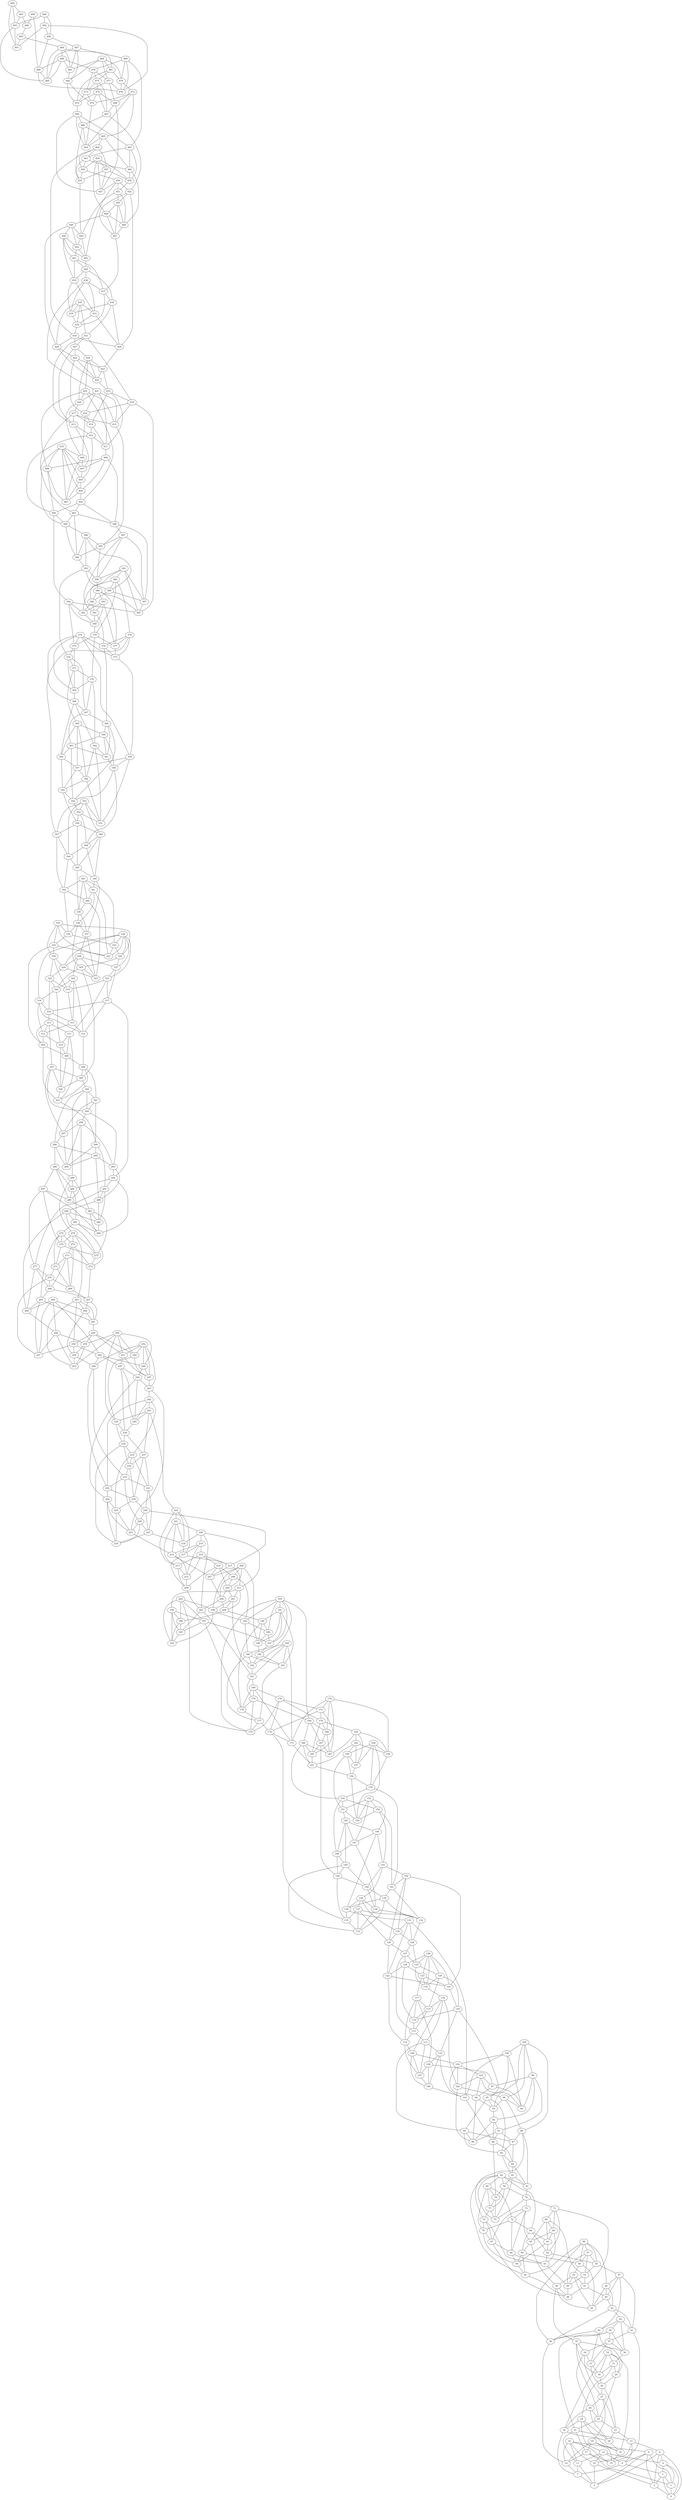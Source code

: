 graph{
469 -- 463;
433 -- 428;
80 -- 77;
472 -- 469;
471 -- 470;
433 -- 432;
471 -- 468;
434 -- 432;
471 -- 465;
82 -- 54;
435 -- 429;
471 -- 464;
435 -- 431;
82 -- 79;
435 -- 432;
470 -- 464;
82 -- 81;
435 -- 433;
469 -- 466;
435 -- 434;
469 -- 464;
436 -- 428;
80 -- 70;
436 -- 431;
81 -- 76;
469 -- 453;
436 -- 434;
82 -- 80;
468 -- 467;
82 -- 66;
437 -- 432;
468 -- 453;
437 -- 436;
467 -- 466;
80 -- 72;
80 -- 78;
467 -- 452;
438 -- 421;
82 -- 75;
262 -- 254;
62 -- 61;
95 -- 85;
262 -- 261;
63 -- 62;
63 -- 59;
263 -- 253;
65 -- 49;
73 -- 67;
60 -- 54;
72 -- 66;
263 -- 258;
263 -- 261;
72 -- 70;
58 -- 57;
263 -- 262;
73 -- 65;
264 -- 260;
71 -- 69;
61 -- 50;
265 -- 257;
71 -- 68;
265 -- 261;
60 -- 59;
265 -- 264;
64 -- 61;
266 -- 249;
71 -- 62;
60 -- 56;
59 -- 54;
266 -- 257;
62 -- 55;
72 -- 64;
266 -- 260;
71 -- 51;
64 -- 59;
266 -- 262;
70 -- 67;
70 -- 59;
73 -- 64;
266 -- 264;
438 -- 433;
34 -- 27;
35 -- 30;
432 -- 430;
438 -- 434;
431 -- 427;
438 -- 437;
431 -- 418;
34 -- 26;
439 -- 433;
431 -- 413;
439 -- 434;
430 -- 429;
430 -- 428;
440 -- 436;
35 -- 25;
430 -- 427;
440 -- 438;
440 -- 439;
441 -- 437;
33 -- 30;
429 -- 424;
441 -- 439;
429 -- 422;
441 -- 440;
428 -- 423;
427 -- 426;
442 -- 440;
32 -- 31;
35 -- 29;
427 -- 424;
443 -- 441;
34 -- 33;
427 -- 413;
443 -- 442;
426 -- 425;
33 -- 28;
109 -- 106;
260 -- 257;
108 -- 107;
261 -- 259;
260 -- 255;
109 -- 97;
260 -- 253;
259 -- 258;
259 -- 255;
259 -- 251;
259 -- 250;
258 -- 257;
258 -- 254;
258 -- 249;
256 -- 255;
256 -- 253;
256 -- 251;
143 -- 142;
146 -- 145;
160 -- 150;
426 -- 423;
118 -- 116;
119 -- 110;
144 -- 135;
160 -- 155;
425 -- 420;
145 -- 140;
426 -- 422;
160 -- 157;
119 -- 95;
425 -- 415;
147 -- 134;
426 -- 420;
146 -- 144;
160 -- 158;
425 -- 406;
147 -- 146;
160 -- 159;
425 -- 402;
161 -- 156;
162 -- 157;
142 -- 141;
424 -- 423;
162 -- 158;
424 -- 422;
162 -- 159;
143 -- 140;
424 -- 416;
145 -- 144;
162 -- 161;
423 -- 422;
117 -- 114;
164 -- 157;
423 -- 419;
117 -- 115;
145 -- 133;
164 -- 158;
144 -- 140;
421 -- 420;
143 -- 139;
164 -- 162;
421 -- 416;
422 -- 419;
164 -- 163;
119 -- 114;
251 -- 245;
421 -- 415;
358 -- 354;
251 -- 247;
421 -- 411;
420 -- 417;
358 -- 348;
252 -- 243;
420 -- 409;
97 -- 96;
252 -- 246;
357 -- 356;
252 -- 247;
357 -- 355;
419 -- 418;
252 -- 248;
356 -- 355;
419 -- 414;
252 -- 250;
356 -- 351;
419 -- 411;
355 -- 354;
252 -- 251;
355 -- 350;
418 -- 416;
254 -- 246;
418 -- 415;
254 -- 253;
354 -- 352;
418 -- 385;
255 -- 253;
98 -- 91;
353 -- 352;
417 -- 415;
255 -- 254;
353 -- 351;
417 -- 414;
256 -- 239;
353 -- 349;
417 -- 413;
256 -- 248;
353 -- 347;
417 -- 401;
256 -- 250;
353 -- 346;
244 -- 240;
137 -- 132;
244 -- 226;
131 -- 130;
123 -- 118;
124 -- 123;
131 -- 122;
243 -- 242;
124 -- 122;
126 -- 121;
134 -- 133;
243 -- 223;
124 -- 114;
242 -- 241;
131 -- 128;
134 -- 132;
136 -- 135;
242 -- 240;
136 -- 131;
242 -- 235;
123 -- 121;
132 -- 128;
242 -- 232;
137 -- 129;
241 -- 240;
125 -- 118;
126 -- 120;
241 -- 239;
135 -- 133;
241 -- 237;
122 -- 121;
241 -- 222;
125 -- 120;
240 -- 238;
126 -- 118;
131 -- 103;
239 -- 238;
123 -- 117;
244 -- 243;
245 -- 238;
245 -- 240;
245 -- 244;
246 -- 232;
246 -- 233;
247 -- 243;
248 -- 244;
248 -- 247;
249 -- 245;
249 -- 246;
249 -- 248;
250 -- 239;
250 -- 247;
76 -- 73;
74 -- 61;
416 -- 409;
415 -- 395;
76 -- 71;
85 -- 84;
414 -- 412;
414 -- 411;
83 -- 75;
413 -- 412;
77 -- 74;
83 -- 79;
84 -- 81;
413 -- 407;
412 -- 411;
412 -- 405;
74 -- 70;
74 -- 67;
412 -- 400;
411 -- 408;
84 -- 83;
142 -- 130;
410 -- 409;
85 -- 83;
410 -- 407;
83 -- 81;
410 -- 406;
410 -- 405;
76 -- 75;
416 -- 414;
58 -- 46;
398 -- 387;
69 -- 53;
39 -- 21;
398 -- 397;
58 -- 54;
95 -- 93;
399 -- 394;
52 -- 51;
68 -- 65;
399 -- 396;
56 -- 44;
69 -- 68;
68 -- 63;
400 -- 392;
53 -- 50;
57 -- 53;
52 -- 50;
68 -- 61;
400 -- 399;
58 -- 56;
401 -- 394;
51 -- 45;
57 -- 55;
67 -- 64;
37 -- 34;
401 -- 398;
67 -- 48;
69 -- 65;
401 -- 399;
52 -- 49;
38 -- 14;
52 -- 44;
51 -- 48;
56 -- 52;
402 -- 398;
57 -- 56;
66 -- 63;
50 -- 48;
402 -- 400;
53 -- 51;
55 -- 47;
66 -- 62;
37 -- 36;
402 -- 401;
69 -- 63;
55 -- 53;
57 -- 50;
66 -- 60;
54 -- 48;
404 -- 402;
58 -- 55;
65 -- 60;
404 -- 403;
58 -- 38;
405 -- 403;
95 -- 90;
346 -- 345;
410 -- 404;
347 -- 342;
410 -- 403;
347 -- 346;
410 -- 399;
348 -- 344;
409 -- 407;
348 -- 346;
155 -- 141;
409 -- 403;
154 -- 152;
349 -- 344;
408 -- 407;
349 -- 345;
408 -- 406;
349 -- 348;
408 -- 404;
350 -- 345;
408 -- 398;
350 -- 347;
407 -- 405;
350 -- 349;
406 -- 403;
352 -- 348;
406 -- 400;
352 -- 350;
155 -- 154;
405 -- 404;
352 -- 351;
239 -- 236;
17 -- 1;
22 -- 7;
238 -- 237;
21 -- 17;
238 -- 236;
237 -- 234;
16 -- 11;
21 -- 13;
237 -- 231;
21 -- 11;
237 -- 230;
23 -- 20;
20 -- 18;
19 -- 18;
236 -- 235;
236 -- 234;
19 -- 17;
235 -- 234;
16 -- 14;
13 -- 10;
236 -- 224;
14 -- 7;
235 -- 231;
19 -- 15;
235 -- 225;
16 -- 9;
16 -- 10;
13 -- 8;
22 -- 20;
18 -- 15;
16 -- 15;
23 -- 13;
19 -- 14;
234 -- 233;
233 -- 232;
13 -- 6;
234 -- 230;
97 -- 94;
139 -- 136;
393 -- 390;
137 -- 135;
397 -- 395;
397 -- 390;
396 -- 395;
137 -- 133;
397 -- 387;
396 -- 394;
397 -- 381;
396 -- 393;
396 -- 388;
138 -- 136;
138 -- 133;
139 -- 137;
139 -- 134;
395 -- 394;
139 -- 130;
395 -- 390;
394 -- 393;
138 -- 132;
393 -- 388;
393 -- 372;
376 -- 368;
233 -- 231;
376 -- 369;
233 -- 228;
376 -- 373;
376 -- 374;
232 -- 230;
376 -- 375;
232 -- 226;
231 -- 229;
377 -- 373;
231 -- 227;
378 -- 347;
230 -- 229;
378 -- 373;
230 -- 225;
378 -- 374;
378 -- 377;
229 -- 228;
379 -- 370;
229 -- 227;
379 -- 375;
229 -- 215;
379 -- 377;
228 -- 227;
380 -- 379;
228 -- 224;
228 -- 223;
381 -- 374;
227 -- 224;
227 -- 218;
226 -- 225;
226 -- 224;
226 -- 223;
225 -- 224;
225 -- 223;
223 -- 214;
222 -- 221;
222 -- 218;
222 -- 217;
222 -- 213;
221 -- 220;
221 -- 218;
221 -- 214;
387 -- 385;
221 -- 213;
220 -- 219;
386 -- 385;
220 -- 218;
386 -- 384;
220 -- 211;
386 -- 383;
220 -- 203;
386 -- 377;
384 -- 382;
384 -- 381;
219 -- 217;
219 -- 216;
383 -- 382;
219 -- 214;
383 -- 381;
219 -- 212;
218 -- 217;
383 -- 380;
383 -- 377;
217 -- 215;
382 -- 380;
217 -- 209;
216 -- 215;
381 -- 380;
216 -- 213;
388 -- 384;
325 -- 323;
216 -- 212;
325 -- 320;
215 -- 211;
216 -- 210;
325 -- 305;
120 -- 119;
215 -- 207;
324 -- 323;
324 -- 322;
214 -- 212;
322 -- 320;
214 -- 207;
213 -- 212;
322 -- 319;
213 -- 209;
322 -- 316;
321 -- 319;
211 -- 201;
212 -- 209;
321 -- 317;
122 -- 112;
120 -- 118;
211 -- 200;
120 -- 115;
321 -- 311;
211 -- 199;
320 -- 318;
320 -- 310;
92 -- 86;
210 -- 209;
121 -- 119;
210 -- 207;
319 -- 315;
210 -- 206;
46 -- 43;
313 -- 307;
388 -- 387;
47 -- 46;
210 -- 205;
47 -- 45;
312 -- 310;
389 -- 378;
47 -- 41;
47 -- 40;
209 -- 203;
312 -- 309;
389 -- 379;
49 -- 48;
104 -- 95;
389 -- 382;
311 -- 310;
208 -- 207;
499 -- 497;
389 -- 388;
311 -- 308;
208 -- 206;
499 -- 493;
311 -- 303;
390 -- 386;
208 -- 205;
310 -- 308;
499 -- 491;
45 -- 43;
208 -- 196;
391 -- 384;
310 -- 304;
208 -- 188;
391 -- 385;
309 -- 308;
391 -- 387;
207 -- 204;
49 -- 44;
206 -- 205;
309 -- 303;
391 -- 389;
498 -- 496;
206 -- 204;
391 -- 390;
102 -- 101;
308 -- 306;
498 -- 486;
206 -- 192;
497 -- 496;
46 -- 45;
101 -- 100;
392 -- 375;
308 -- 304;
497 -- 493;
392 -- 380;
495 -- 491;
45 -- 44;
205 -- 204;
102 -- 100;
307 -- 305;
102 -- 94;
392 -- 382;
205 -- 201;
46 -- 44;
307 -- 304;
103 -- 86;
496 -- 495;
49 -- 35;
392 -- 385;
204 -- 200;
204 -- 203;
370 -- 367;
148 -- 147;
149 -- 146;
375 -- 372;
376 -- 359;
375 -- 371;
151 -- 149;
148 -- 143;
203 -- 195;
203 -- 181;
202 -- 198;
149 -- 148;
374 -- 373;
202 -- 197;
374 -- 366;
202 -- 196;
373 -- 359;
202 -- 194;
372 -- 371;
202 -- 175;
149 -- 145;
372 -- 369;
149 -- 147;
372 -- 367;
201 -- 200;
201 -- 196;
371 -- 370;
200 -- 198;
148 -- 136;
201 -- 182;
371 -- 369;
200 -- 190;
371 -- 365;
370 -- 369;
199 -- 198;
10 -- 5;
104 -- 96;
26 -- 22;
313 -- 309;
98 -- 92;
188 -- 186;
495 -- 489;
26 -- 20;
313 -- 311;
10 -- 2;
25 -- 23;
108 -- 106;
98 -- 96;
494 -- 493;
27 -- 19;
187 -- 186;
313 -- 312;
25 -- 21;
9 -- 5;
105 -- 99;
494 -- 492;
186 -- 183;
314 -- 306;
12 -- 4;
494 -- 490;
108 -- 102;
186 -- 182;
493 -- 491;
315 -- 312;
104 -- 102;
185 -- 184;
493 -- 485;
315 -- 314;
185 -- 183;
8 -- 7;
98 -- 97;
185 -- 182;
316 -- 313;
492 -- 491;
106 -- 103;
9 -- 8;
185 -- 181;
316 -- 315;
492 -- 490;
8 -- 3;
7 -- 5;
105 -- 88;
99 -- 93;
185 -- 171;
99 -- 88;
317 -- 292;
492 -- 476;
105 -- 104;
104 -- 103;
317 -- 314;
184 -- 183;
490 -- 487;
11 -- 7;
26 -- 25;
317 -- 316;
105 -- 98;
184 -- 182;
9 -- 2;
490 -- 486;
11 -- 5;
24 -- 22;
318 -- 312;
489 -- 488;
184 -- 177;
24 -- 20;
6 -- 5;
318 -- 314;
489 -- 485;
107 -- 106;
105 -- 93;
183 -- 177;
318 -- 316;
489 -- 483;
9 -- 1;
24 -- 18;
182 -- 181;
24 -- 12;
301 -- 299;
365 -- 356;
301 -- 300;
489 -- 481;
488 -- 486;
365 -- 357;
302 -- 289;
488 -- 485;
116 -- 111;
365 -- 360;
302 -- 296;
488 -- 483;
365 -- 364;
115 -- 114;
302 -- 300;
488 -- 478;
366 -- 354;
302 -- 301;
115 -- 113;
366 -- 361;
303 -- 299;
487 -- 485;
366 -- 364;
304 -- 303;
487 -- 483;
367 -- 363;
116 -- 115;
487 -- 482;
305 -- 302;
367 -- 366;
487 -- 480;
305 -- 304;
486 -- 485;
368 -- 360;
117 -- 109;
486 -- 476;
306 -- 301;
368 -- 362;
116 -- 100;
306 -- 303;
117 -- 112;
368 -- 367;
484 -- 483;
306 -- 305;
484 -- 482;
369 -- 368;
307 -- 300;
307 -- 297;
484 -- 481;
370 -- 362;
301 -- 297;
300 -- 298;
300 -- 293;
299 -- 295;
299 -- 294;
299 -- 291;
298 -- 297;
298 -- 294;
298 -- 293;
298 -- 285;
297 -- 296;
297 -- 294;
296 -- 295;
296 -- 294;
199 -- 197;
362 -- 351;
199 -- 195;
126 -- 123;
128 -- 127;
130 -- 129;
199 -- 194;
363 -- 361;
128 -- 125;
127 -- 113;
364 -- 358;
363 -- 360;
126 -- 124;
198 -- 195;
363 -- 354;
129 -- 122;
198 -- 194;
197 -- 195;
127 -- 124;
197 -- 187;
197 -- 178;
362 -- 361;
361 -- 358;
196 -- 194;
362 -- 356;
196 -- 192;
364 -- 361;
130 -- 128;
195 -- 194;
127 -- 125;
193 -- 192;
360 -- 357;
359 -- 358;
193 -- 191;
360 -- 355;
359 -- 357;
193 -- 189;
129 -- 127;
364 -- 363;
359 -- 351;
126 -- 125;
114 -- 113;
189 -- 187;
296 -- 290;
478 -- 475;
189 -- 188;
295 -- 294;
478 -- 473;
111 -- 110;
190 -- 178;
295 -- 293;
111 -- 107;
101 -- 94;
477 -- 476;
111 -- 90;
190 -- 188;
295 -- 288;
99 -- 96;
477 -- 473;
190 -- 189;
477 -- 468;
113 -- 112;
191 -- 183;
110 -- 109;
293 -- 292;
475 -- 474;
110 -- 106;
112 -- 107;
191 -- 187;
293 -- 288;
475 -- 473;
110 -- 103;
191 -- 188;
292 -- 291;
100 -- 89;
475 -- 467;
101 -- 96;
191 -- 190;
292 -- 286;
292 -- 280;
474 -- 472;
192 -- 184;
291 -- 288;
474 -- 470;
101 -- 97;
192 -- 189;
291 -- 282;
112 -- 108;
474 -- 468;
193 -- 169;
291 -- 277;
474 -- 467;
193 -- 175;
290 -- 289;
109 -- 107;
113 -- 111;
100 -- 99;
193 -- 186;
290 -- 287;
473 -- 472;
193 -- 187;
473 -- 470;
478 -- 477;
90 -- 89;
91 -- 89;
90 -- 87;
90 -- 85;
78 -- 77;
86 -- 78;
345 -- 344;
479 -- 471;
87 -- 84;
78 -- 75;
345 -- 339;
479 -- 476;
86 -- 84;
93 -- 92;
344 -- 341;
480 -- 463;
79 -- 78;
344 -- 337;
480 -- 476;
79 -- 77;
343 -- 342;
480 -- 478;
94 -- 93;
343 -- 341;
480 -- 479;
79 -- 76;
343 -- 340;
88 -- 74;
481 -- 472;
91 -- 87;
343 -- 339;
88 -- 87;
92 -- 91;
481 -- 475;
88 -- 81;
343 -- 333;
73 -- 72;
481 -- 479;
342 -- 340;
482 -- 470;
342 -- 334;
482 -- 472;
341 -- 340;
483 -- 482;
94 -- 89;
91 -- 86;
92 -- 89;
341 -- 338;
484 -- 477;
87 -- 85;
346 -- 342;
77 -- 75;
484 -- 479;
42 -- 41;
290 -- 286;
39 -- 36;
140 -- 138;
290 -- 285;
141 -- 132;
43 -- 42;
289 -- 286;
42 -- 40;
42 -- 39;
156 -- 155;
289 -- 283;
289 -- 278;
43 -- 41;
35 -- 34;
42 -- 36;
288 -- 284;
41 -- 37;
158 -- 155;
288 -- 282;
41 -- 15;
157 -- 156;
287 -- 285;
40 -- 38;
40 -- 36;
287 -- 280;
43 -- 38;
287 -- 277;
37 -- 33;
159 -- 157;
141 -- 138;
287 -- 276;
40 -- 33;
142 -- 121;
159 -- 156;
156 -- 150;
286 -- 285;
39 -- 38;
286 -- 281;
285 -- 283;
142 -- 129;
39 -- 37;
36 -- 31;
159 -- 151;
284 -- 282;
176 -- 172;
466 -- 464;
176 -- 170;
466 -- 465;
466 -- 455;
174 -- 173;
465 -- 464;
174 -- 171;
465 -- 462;
174 -- 168;
463 -- 461;
465 -- 460;
174 -- 165;
463 -- 460;
174 -- 158;
463 -- 456;
173 -- 172;
173 -- 170;
173 -- 163;
462 -- 461;
172 -- 171;
462 -- 458;
172 -- 135;
462 -- 457;
171 -- 161;
461 -- 460;
462 -- 430;
461 -- 458;
170 -- 168;
3 -- 2;
17 -- 15;
273 -- 271;
456 -- 451;
17 -- 14;
461 -- 455;
12 -- 11;
31 -- 29;
273 -- 269;
27 -- 23;
336 -- 321;
32 -- 30;
181 -- 180;
460 -- 456;
273 -- 268;
336 -- 318;
12 -- 10;
335 -- 334;
32 -- 18;
181 -- 179;
4 -- 3;
460 -- 448;
31 -- 30;
180 -- 179;
272 -- 267;
459 -- 458;
12 -- 8;
335 -- 332;
271 -- 270;
4 -- 1;
180 -- 178;
30 -- 28;
335 -- 331;
459 -- 457;
271 -- 269;
6 -- 4;
180 -- 176;
28 -- 27;
335 -- 330;
459 -- 456;
4 -- 0;
31 -- 24;
180 -- 171;
270 -- 269;
335 -- 329;
459 -- 453;
28 -- 23;
270 -- 268;
459 -- 449;
3 -- 1;
179 -- 178;
1 -- 0;
270 -- 257;
29 -- 28;
179 -- 175;
334 -- 333;
6 -- 2;
178 -- 177;
29 -- 25;
32 -- 29;
179 -- 169;
334 -- 332;
269 -- 267;
333 -- 331;
458 -- 455;
6 -- 0;
333 -- 329;
3 -- 0;
268 -- 267;
458 -- 454;
32 -- 22;
457 -- 456;
268 -- 265;
177 -- 175;
267 -- 262;
457 -- 455;
2 -- 0;
332 -- 331;
177 -- 172;
27 -- 26;
267 -- 261;
176 -- 175;
457 -- 453;
332 -- 330;
332 -- 309;
176 -- 173;
454 -- 451;
336 -- 324;
336 -- 327;
284 -- 281;
455 -- 445;
336 -- 329;
284 -- 275;
116 -- 108;
454 -- 453;
336 -- 331;
284 -- 264;
454 -- 452;
283 -- 282;
336 -- 333;
283 -- 280;
454 -- 442;
337 -- 323;
283 -- 275;
337 -- 328;
282 -- 280;
452 -- 450;
451 -- 450;
281 -- 280;
338 -- 325;
452 -- 447;
451 -- 448;
281 -- 279;
338 -- 334;
452 -- 428;
451 -- 445;
281 -- 272;
338 -- 337;
339 -- 337;
339 -- 338;
279 -- 276;
279 -- 274;
340 -- 323;
450 -- 449;
279 -- 271;
340 -- 339;
450 -- 448;
279 -- 265;
450 -- 447;
341 -- 331;
165 -- 161;
273 -- 272;
166 -- 154;
274 -- 269;
166 -- 161;
274 -- 272;
166 -- 163;
274 -- 273;
166 -- 165;
275 -- 272;
167 -- 144;
167 -- 163;
276 -- 271;
167 -- 165;
276 -- 275;
168 -- 163;
277 -- 264;
168 -- 167;
277 -- 268;
277 -- 270;
169 -- 166;
169 -- 167;
278 -- 263;
169 -- 168;
278 -- 274;
278 -- 275;
170 -- 164;
278 -- 276;
170 -- 165;
326 -- 315;
154 -- 151;
449 -- 448;
330 -- 324;
449 -- 447;
330 -- 322;
449 -- 446;
153 -- 148;
152 -- 141;
330 -- 319;
448 -- 447;
447 -- 437;
329 -- 327;
140 -- 134;
329 -- 325;
152 -- 150;
328 -- 327;
446 -- 445;
328 -- 326;
446 -- 444;
328 -- 324;
446 -- 443;
153 -- 151;
328 -- 323;
446 -- 429;
153 -- 150;
151 -- 150;
445 -- 443;
327 -- 321;
153 -- 147;
153 -- 152;
445 -- 442;
327 -- 317;
444 -- 443;
154 -- 146;
326 -- 320;
326 -- 314;
444 -- 442;
152 -- 143;
326 -- 319;
444 -- 441;
444 -- 439;
}
